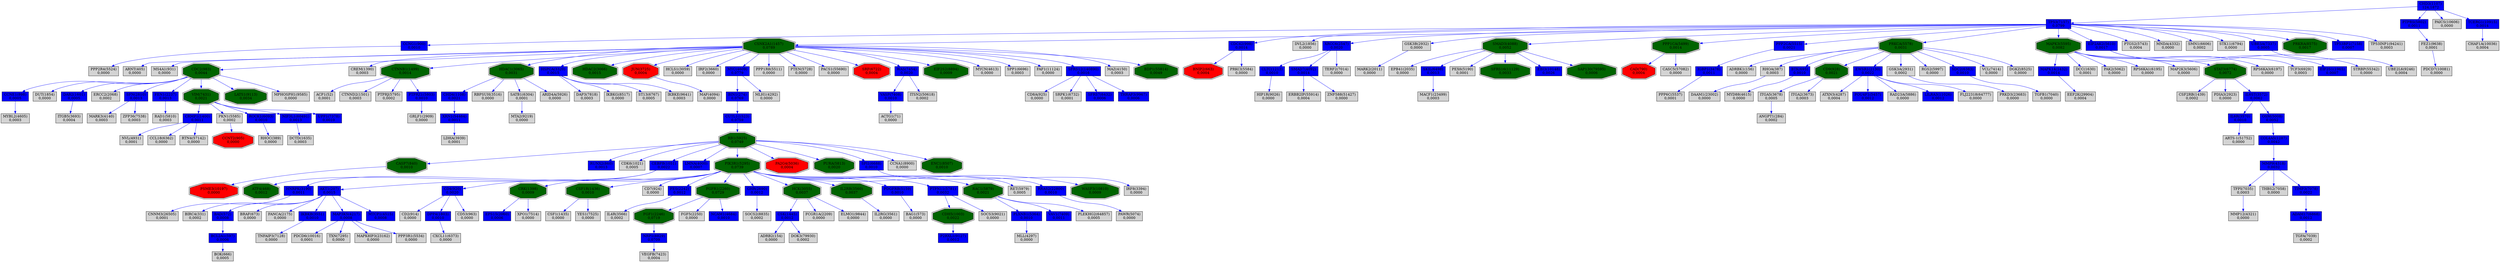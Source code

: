 digraph tmp_ans1 {
N_0 [shape = box, style = filled, fillcolor = lightgray, label = "ACTG1(71)\n0,0000"];
N_1 [shape = box, style = filled, fillcolor = lightgray, label = "ADRB2(154)\n0,0000"];
N_2 [shape = box, style = filled, fillcolor = lightgray, label = "ADRBK1(156)\n0,0000"];
N_3 [shape = box, style = filled, fillcolor = blue, label = "AKT1(207)\n0,0015"];
N_4 [shape = box, style = filled, fillcolor = blue, label = "BIN1(274)\n0,0769"];
N_5 [shape = box, style = filled, fillcolor = lightgray, label = "ANGPT1(284)\n0,0002"];
N_6 [shape = box, style = filled, fillcolor = lightgray, label = "BIRC4(331)\n0,0002"];
N_7 [shape = box, style = filled, fillcolor = lightgray, label = "RHOA(387)\n0,0003"];
N_8 [shape = box, style = filled, fillcolor = lightgray, label = "RHOC(389)\n0,0000"];
N_9 [shape = box, style = filled, fillcolor = lightgray, label = "ARNT(405)\n0,0000"];
N_10 [shape = box, style = filled, fillcolor = lightgray, label = "BAG1(573)\n0,0000"];
N_11 [shape = box, style = filled, fillcolor = blue, label = "BAD(572)\n0,0008"];
N_12 [shape = box, style = filled, fillcolor = blue, label = "BCL2A1(597)\n0,0006"];
N_13 [shape = doubleoctagon, style = filled, fillcolor = red, label = "BNIP2(663)\n0,0004"];
N_14 [shape = box, style = filled, fillcolor = lightgray, label = "BRAF(673)\n0,0000"];
N_15 [shape = box, style = filled, fillcolor = blue, label = "BTK(695)\n0,0010"];
N_16 [shape = doubleoctagon, style = filled, fillcolor = red, label = "CAD(790)\n0,0004"];
N_17 [shape = doubleoctagon, style = filled, fillcolor = darkgreen, label = "CASP7(840)\n0,0010"];
N_18 [shape = box, style = filled, fillcolor = blue, label = "RUNX2(860)\n0,0013"];
N_19 [shape = box, style = filled, fillcolor = lightgray, label = "CD2(914)\n0,0000"];
N_20 [shape = box, style = filled, fillcolor = blue, label = "CD4(920)\n0,0020"];
N_21 [shape = box, style = filled, fillcolor = lightgray, label = "CD8A(925)\n0,0000"];
N_22 [shape = doubleoctagon, style = filled, fillcolor = darkgreen, label = "CD9(928)\n0,0021"];
N_23 [shape = box, style = filled, fillcolor = lightgray, label = "MS4A1(931)\n0,0000"];
N_24 [shape = box, style = filled, fillcolor = blue, label = "CCNE1(898)\n0,0005"];
N_25 [shape = doubleoctagon, style = filled, fillcolor = darkgreen, label = "CDC2(983)\n0,0044"];
N_26 [shape = box, style = filled, fillcolor = blue, label = "CCNG1(900)\n0,0010"];
N_27 [shape = box, style = filled, fillcolor = lightgray, label = "CDK6(1021)\n0,0005"];
N_28 [shape = doubleoctagon, style = filled, fillcolor = red, label = "CCNT2(905)\n0,0000"];
N_29 [shape = box, style = filled, fillcolor = blue, label = "CEBPB(1051)\n0,0022"];
N_30 [shape = doubleoctagon, style = filled, fillcolor = darkgreen, label = "ATF4(468)\n0,0012"];
N_31 [shape = box, style = filled, fillcolor = blue, label = "CHD3(1107)\n124,1872"];
N_32 [shape = box, style = filled, fillcolor = blue, label = "CLTC(1213)\n0,0010"];
N_33 [shape = box, style = filled, fillcolor = lightgray, label = "CREM(1390)\n0,0003"];
N_34 [shape = doubleoctagon, style = filled, fillcolor = darkgreen, label = "CRK(1398)\n0,0009"];
N_35 [shape = box, style = filled, fillcolor = lightgray, label = "CSF1(1435)\n0,0000"];
N_36 [shape = doubleoctagon, style = filled, fillcolor = darkgreen, label = "CSF1R(1436)\n0,0010"];
N_37 [shape = box, style = filled, fillcolor = lightgray, label = "CSF2RB(1439)\n0,0002"];
N_38 [shape = box, style = filled, fillcolor = blue, label = "CSK(1445)\n0,0012"];
N_39 [shape = doubleoctagon, style = filled, fillcolor = darkgreen, label = "CDH5(1003)\n0,0022"];
N_40 [shape = doubleoctagon, style = filled, fillcolor = darkgreen, label = "CSNK2A1(1457)\n0,0789"];
N_41 [shape = box, style = filled, fillcolor = blue, label = "MAPK14(1432)\n0,0014"];
N_42 [shape = box, style = filled, fillcolor = blue, label = "CDC42(998)\n0,0014"];
N_43 [shape = box, style = filled, fillcolor = lightgray, label = "ACP1(52)\n0,0001"];
N_44 [shape = doubleoctagon, style = filled, fillcolor = darkgreen, label = "CTNNB1(1499)\n0,0014"];
N_45 [shape = box, style = filled, fillcolor = lightgray, label = "CTNND2(1501)\n0,0003"];
N_46 [shape = box, style = filled, fillcolor = lightgray, label = "CD7(924)\n0,0000"];
N_47 [shape = box, style = filled, fillcolor = blue, label = "COL4A5(1287)\n0,0042"];
N_48 [shape = box, style = filled, fillcolor = lightgray, label = "DCTD(1635)\n0,0003"];
N_49 [shape = box, style = filled, fillcolor = blue, label = "DPP4(1803)\n0,0010"];
N_50 [shape = box, style = filled, fillcolor = blue, label = "CRMP1(1400)\n0,0011"];
N_51 [shape = box, style = filled, fillcolor = lightgray, label = "DUT(1854)\n0,0000"];
N_52 [shape = box, style = filled, fillcolor = lightgray, label = "DVL2(1856)\n0,0000"];
N_53 [shape = box, style = filled, fillcolor = blue, label = "DAB2(1601)\n0,0005"];
N_54 [shape = box, style = filled, fillcolor = blue, label = "EIF2S1(1965)\n0,0007"];
N_55 [shape = box, style = filled, fillcolor = blue, label = "CHD4(1108)\n0,0021"];
N_56 [shape = box, style = filled, fillcolor = lightgray, label = "EPB41(2035)\n0,0000"];
N_57 [shape = box, style = filled, fillcolor = blue, label = "EPS15(2060)\n0,0006"];
N_58 [shape = box, style = filled, fillcolor = lightgray, label = "ERCC2(2068)\n0,0002"];
N_59 [shape = box, style = filled, fillcolor = blue, label = "EWSR1(2130)\n0,0022"];
N_60 [shape = box, style = filled, fillcolor = lightgray, label = "FANCA(2175)\n0,0000"];
N_61 [shape = box, style = filled, fillcolor = lightgray, label = "FCGR1A(2209)\n0,0000"];
N_62 [shape = box, style = filled, fillcolor = blue, label = "FES(2242)\n0,0012"];
N_63 [shape = doubleoctagon, style = filled, fillcolor = darkgreen, label = "FGF1(2246)\n0,0719"];
N_64 [shape = doubleoctagon, style = filled, fillcolor = darkgreen, label = "FGFR1(2260)\n0,0729"];
N_65 [shape = box, style = filled, fillcolor = lightgray, label = "FGF5(2250)\n0,0000"];
N_66 [shape = box, style = filled, fillcolor = blue, label = "XRCC6(2547)\n0,0020"];
N_67 [shape = box, style = filled, fillcolor = lightgray, label = "CD53(963)\n0,0000"];
N_68 [shape = box, style = filled, fillcolor = blue, label = "GHR(2690)\n0,0012"];
N_69 [shape = box, style = filled, fillcolor = blue, label = "SFN(2810)\n0,0013"];
N_70 [shape = box, style = filled, fillcolor = lightgray, label = "MARK2(2011)\n0,0000"];
N_71 [shape = box, style = filled, fillcolor = lightgray, label = "GSK3B(2932)\n0,0000"];
N_72 [shape = box, style = filled, fillcolor = lightgray, label = "PDIA3(2923)\n0,0000"];
N_73 [shape = doubleoctagon, style = filled, fillcolor = darkgreen, label = "HCK(3055)\n0,0037"];
N_74 [shape = doubleoctagon, style = filled, fillcolor = darkgreen, label = "HDAC1(3065)\n0,0031"];
N_75 [shape = box, style = filled, fillcolor = blue, label = "CUTL1(1523)\n0,0759"];
N_76 [shape = box, style = filled, fillcolor = blue, label = "FEN1(2237)\n0,0013"];
N_77 [shape = box, style = filled, fillcolor = blue, label = "HNRPK(3190)\n0,0011"];
N_78 [shape = box, style = filled, fillcolor = lightgray, label = "GSK3A(2931)\n0,0002"];
N_79 [shape = box, style = filled, fillcolor = blue, label = "HSPCA(3320)\n0,0015"];
N_80 [shape = doubleoctagon, style = filled, fillcolor = darkgreen, label = "HDAC2(3066)\n0,0015"];
N_81 [shape = box, style = filled, fillcolor = blue, label = "IKBKB(3551)\n0,0010"];
N_82 [shape = doubleoctagon, style = filled, fillcolor = darkgreen, label = "IL2RB(3560)\n0,0037"];
N_83 [shape = box, style = filled, fillcolor = lightgray, label = "IL2RG(3561)\n0,0000"];
N_84 [shape = box, style = filled, fillcolor = blue, label = "IL6R(3570)\n0,0010"];
N_85 [shape = box, style = filled, fillcolor = blue, label = "IL6ST(3572)\n0,0062"];
N_86 [shape = box, style = filled, fillcolor = lightgray, label = "IL4R(3566)\n0,0002"];
N_87 [shape = box, style = filled, fillcolor = lightgray, label = "IRF8(3394)\n0,0000"];
N_88 [shape = box, style = filled, fillcolor = lightgray, label = "ITGA5(3678)\n0,0005"];
N_89 [shape = box, style = filled, fillcolor = lightgray, label = "ITGA2(3673)\n0,0003"];
N_90 [shape = box, style = filled, fillcolor = lightgray, label = "ITGB5(3693)\n0,0004"];
N_91 [shape = doubleoctagon, style = filled, fillcolor = red, label = "JUN(3725)\n0,0004"];
N_92 [shape = box, style = filled, fillcolor = lightgray, label = "LDHA(3939)\n0,0001"];
N_93 [shape = box, style = filled, fillcolor = blue, label = "LMNA(4000)\n0,0007"];
N_94 [shape = box, style = filled, fillcolor = lightgray, label = "HCLS1(3059)\n0,0000"];
N_95 [shape = doubleoctagon, style = filled, fillcolor = darkgreen, label = "SMAD3(4088)\n0,0052"];
N_96 [shape = box, style = filled, fillcolor = blue, label = "SMAD7(4092)\n0,0014"];
N_97 [shape = box, style = filled, fillcolor = lightgray, label = "MAF(4094)\n0,0000"];
N_98 [shape = box, style = filled, fillcolor = lightgray, label = "DCC(1630)\n0,0001"];
N_99 [shape = box, style = filled, fillcolor = lightgray, label = "BOK(666)\n0,0005"];
N_100 [shape = box, style = filled, fillcolor = blue, label = "MAP3K5(4217)\n0,0008"];
N_101 [shape = box, style = filled, fillcolor = blue, label = "IGBP1(3476)\n0,0011"];
N_102 [shape = box, style = filled, fillcolor = lightgray, label = "MLL(4297)\n0,0000"];
N_103 [shape = box, style = filled, fillcolor = blue, label = "MMP9(4318)\n0,0032"];
N_104 [shape = box, style = filled, fillcolor = lightgray, label = "MLH1(4292)\n0,0000"];
N_105 [shape = box, style = filled, fillcolor = lightgray, label = "MYBL2(4605)\n0,0003"];
N_106 [shape = box, style = filled, fillcolor = lightgray, label = "MYD88(4615)\n0,0000"];
N_107 [shape = box, style = filled, fillcolor = blue, label = "NCAM1(4684)\n0,0010"];
N_108 [shape = box, style = filled, fillcolor = lightgray, label = "IRF2(3660)\n0,0000"];
N_109 [shape = box, style = filled, fillcolor = blue, label = "MYC(4609)\n0,0779"];
N_110 [shape = box, style = filled, fillcolor = lightgray, label = "RBPSUH(3516)\n0,0000"];
N_111 [shape = box, style = filled, fillcolor = lightgray, label = "PAK2(5062)\n0,0000"];
N_112 [shape = box, style = filled, fillcolor = lightgray, label = "PAWR(5074)\n0,0000"];
N_113 [shape = box, style = filled, fillcolor = blue, label = "PDGFRB(5159)\n0,0010"];
N_114 [shape = doubleoctagon, style = filled, fillcolor = darkgreen, label = "PIK3R1(5295)\n0,0739"];
N_115 [shape = box, style = filled, fillcolor = lightgray, label = "MARK3(4140)\n0,0003"];
N_116 [shape = box, style = filled, fillcolor = lightgray, label = "MMP12(4321)\n0,0000"];
N_117 [shape = doubleoctagon, style = filled, fillcolor = darkgreen, label = "PPP1CA(5499)\n0,0014"];
N_118 [shape = box, style = filled, fillcolor = blue, label = "PPP2CA(5515)\n0,0021"];
N_119 [shape = box, style = filled, fillcolor = lightgray, label = "PPP1R8(5511)\n0,0000"];
N_120 [shape = doubleoctagon, style = filled, fillcolor = darkgreen, label = "PRKCA(5578)\n0,0031"];
N_121 [shape = doubleoctagon, style = filled, fillcolor = red, label = "PA2G4(5036)\n0,0004"];
N_122 [shape = box, style = filled, fillcolor = lightgray, label = "PKN1(5585)\n0,0002"];
N_123 [shape = doubleoctagon, style = filled, fillcolor = darkgreen, label = "MAPK3(5595)\n0,0082"];
N_124 [shape = box, style = filled, fillcolor = lightgray, label = "PRKCI(5584)\n0,0000"];
N_125 [shape = box, style = filled, fillcolor = blue, label = "EIF2AK2(5610)\n0,0017"];
N_126 [shape = box, style = filled, fillcolor = lightgray, label = "ATXN3(4287)\n0,0004"];
N_127 [shape = box, style = filled, fillcolor = lightgray, label = "PTGS2(5743)\n0,0004"];
N_128 [shape = box, style = filled, fillcolor = lightgray, label = "GRLF1(2909)\n0,0000"];
N_129 [shape = doubleoctagon, style = filled, fillcolor = darkgreen, label = "PURA(5813)\n0,0020"];
N_130 [shape = box, style = filled, fillcolor = blue, label = "PTPN11(5781)\n0,0032"];
N_131 [shape = box, style = filled, fillcolor = lightgray, label = "PTEN(5728)\n0,0000"];
N_132 [shape = doubleoctagon, style = filled, fillcolor = darkgreen, label = "RAC1(5879)\n0,0021"];
N_133 [shape = box, style = filled, fillcolor = blue, label = "PLXNB1(5364)\n0,0010"];
N_134 [shape = box, style = filled, fillcolor = lightgray, label = "RAD1(5810)\n0,0003"];
N_135 [shape = doubleoctagon, style = filled, fillcolor = darkgreen, label = "RB1(5925)\n0,0749"];
N_136 [shape = box, style = filled, fillcolor = lightgray, label = "MNDA(4332)\n0,0000"];
N_137 [shape = box, style = filled, fillcolor = lightgray, label = "RET(5979)\n0,0005"];
N_138 [shape = box, style = filled, fillcolor = blue, label = "POU4F1(5457)\n0,0012"];
N_139 [shape = box, style = filled, fillcolor = blue, label = "ROCK1(6093)\n0,0010"];
N_140 [shape = box, style = filled, fillcolor = lightgray, label = "NVL(4931)\n0,0001"];
N_141 [shape = box, style = filled, fillcolor = lightgray, label = "RAD23A(5886)\n0,0000"];
N_142 [shape = box, style = filled, fillcolor = lightgray, label = "RPS6KA1(6195)\n0,0000"];
N_143 [shape = box, style = filled, fillcolor = lightgray, label = "MAP2K3(5606)\n0,0000"];
N_144 [shape = box, style = filled, fillcolor = lightgray, label = "SATB1(6304)\n0,0001"];
N_145 [shape = box, style = filled, fillcolor = lightgray, label = "RGS2(5997)\n0,0000"];
N_146 [shape = box, style = filled, fillcolor = lightgray, label = "PACS1(55690)\n0,0000"];
N_147 [shape = box, style = filled, fillcolor = lightgray, label = "PTPRJ(5795)\n0,0002"];
N_148 [shape = box, style = filled, fillcolor = blue, label = "SDC2(6383)\n0,0010"];
N_149 [shape = box, style = filled, fillcolor = blue, label = "SKIL(6498)\n0,0013"];
N_150 [shape = box, style = filled, fillcolor = lightgray, label = "SMN1(6606)\n0,0002"];
N_151 [shape = box, style = filled, fillcolor = blue, label = "SPI1(6688)\n0,0010"];
N_152 [shape = doubleoctagon, style = filled, fillcolor = red, label = "SRF(6722)\n0,0004"];
N_153 [shape = box, style = filled, fillcolor = lightgray, label = "SRPK1(6732)\n0,0001"];
N_154 [shape = doubleoctagon, style = filled, fillcolor = darkgreen, label = "STAT3(6774)\n0,0072"];
N_155 [shape = box, style = filled, fillcolor = lightgray, label = "RPS6KA3(6197)\n0,0000"];
N_156 [shape = box, style = filled, fillcolor = lightgray, label = "STK11(6794)\n0,0000"];
N_157 [shape = box, style = filled, fillcolor = lightgray, label = "TCF3(6929)\n0,0003"];
N_158 [shape = box, style = filled, fillcolor = lightgray, label = "TERF2(7014)\n0,0000"];
N_159 [shape = box, style = filled, fillcolor = blue, label = "ADAM17(6868)\n0,0012"];
N_160 [shape = box, style = filled, fillcolor = lightgray, label = "TGFA(7039)\n0,0002"];
N_161 [shape = box, style = filled, fillcolor = lightgray, label = "TGFB1(7040)\n0,0000"];
N_162 [shape = box, style = filled, fillcolor = lightgray, label = "TFPI(7035)\n0,0003"];
N_163 [shape = box, style = filled, fillcolor = lightgray, label = "THBS2(7058)\n0,0000"];
N_164 [shape = box, style = filled, fillcolor = lightgray, label = "CCL18(6362)\n0,0000"];
N_165 [shape = box, style = filled, fillcolor = lightgray, label = "TNFAIP3(7128)\n0,0000"];
N_166 [shape = box, style = filled, fillcolor = blue, label = "TP53(7157)\n0,0799"];
N_167 [shape = box, style = filled, fillcolor = blue, label = "UBE3A(7337)\n0,0005"];
N_168 [shape = box, style = filled, fillcolor = blue, label = "VASP(7408)\n0,0010"];
N_169 [shape = box, style = filled, fillcolor = lightgray, label = "VEGFB(7423)\n0,0004"];
N_170 [shape = doubleoctagon, style = filled, fillcolor = darkgreen, label = "VIM(7431)\n0,0021"];
N_171 [shape = box, style = filled, fillcolor = blue, label = "WAS(7454)\n0,0020"];
N_172 [shape = box, style = filled, fillcolor = lightgray, label = "XPO1(7514)\n0,0000"];
N_173 [shape = box, style = filled, fillcolor = blue, label = "VAV1(7409)\n0,0011"];
N_174 [shape = box, style = filled, fillcolor = lightgray, label = "YES1(7525)\n0,0000"];
N_175 [shape = box, style = filled, fillcolor = lightgray, label = "DAP3(7818)\n0,0003"];
N_176 [shape = box, style = filled, fillcolor = lightgray, label = "ZFP36(7538)\n0,0003"];
N_177 [shape = box, style = filled, fillcolor = blue, label = "SFRS7(6432)\n0,0006"];
N_178 [shape = box, style = filled, fillcolor = lightgray, label = "VCL(7414)\n0,0000"];
N_179 [shape = box, style = filled, fillcolor = blue, label = "PTPRS(5802)\n0,0011"];
N_180 [shape = box, style = filled, fillcolor = lightgray, label = "IKBKG(8517)\n0,0000"];
N_181 [shape = doubleoctagon, style = filled, fillcolor = darkgreen, label = "PRKRA(8575)\n0,0017"];
N_182 [shape = box, style = filled, fillcolor = blue, label = "NRP1(8829)\n0,0709"];
N_183 [shape = box, style = filled, fillcolor = lightgray, label = "ARID4A(5926)\n0,0000"];
N_184 [shape = box, style = filled, fillcolor = lightgray, label = "CCNA1(8900)\n0,0000"];
N_185 [shape = box, style = filled, fillcolor = lightgray, label = "SOCS2(8835)\n0,0002"];
N_186 [shape = doubleoctagon, style = filled, fillcolor = darkgreen, label = "EIF2S2(8894)\n0,0009"];
N_187 [shape = box, style = filled, fillcolor = lightgray, label = "MYCN(4613)\n0,0000"];
N_188 [shape = doubleoctagon, style = filled, fillcolor = darkgreen, label = "LATS1(9113)\n0,0034"];
N_189 [shape = box, style = filled, fillcolor = blue, label = "OSM(5008)\n0,0052"];
N_190 [shape = box, style = filled, fillcolor = lightgray, label = "SPP1(6696)\n0,0003"];
N_191 [shape = box, style = filled, fillcolor = lightgray, label = "ST13(6767)\n0,0005"];
N_192 [shape = box, style = filled, fillcolor = lightgray, label = "FEZ1(9638)\n0,0001"];
N_193 [shape = box, style = filled, fillcolor = blue, label = "TP53BP1(7158)\n0,0007"];
N_194 [shape = box, style = filled, fillcolor = lightgray, label = "UBE2L6(9246)\n0,0004"];
N_195 [shape = box, style = filled, fillcolor = lightgray, label = "IKBKE(9641)\n0,0003"];
N_196 [shape = box, style = filled, fillcolor = lightgray, label = "PDCD6(10016)\n0,0001"];
N_197 [shape = box, style = filled, fillcolor = lightgray, label = "DGKZ(8525)\n0,0000"];
N_198 [shape = box, style = filled, fillcolor = lightgray, label = "CHAF1A(10036)\n0,0004"];
N_199 [shape = doubleoctagon, style = filled, fillcolor = red, label = "PSME3(10197)\n0,0000"];
N_200 [shape = box, style = filled, fillcolor = lightgray, label = "PAICS(10606)\n0,0000"];
N_201 [shape = box, style = filled, fillcolor = lightgray, label = "TXN(7295)\n0,0000"];
N_202 [shape = box, style = filled, fillcolor = blue, label = "TCERG1(10915)\n0,0014"];
N_203 [shape = box, style = filled, fillcolor = lightgray, label = "FAF1(11124)\n0,0000"];
N_204 [shape = box, style = filled, fillcolor = lightgray, label = "MTA2(9219)\n0,0000"];
N_205 [shape = box, style = filled, fillcolor = lightgray, label = "MAPK8IP3(23162)\n0,0000"];
N_206 [shape = box, style = filled, fillcolor = lightgray, label = "MACF1(23499)\n0,0003"];
N_207 [shape = box, style = filled, fillcolor = blue, label = "PTPRZ1(5803)\n0,0010"];
N_208 [shape = box, style = filled, fillcolor = lightgray, label = "ITSN2(50618)\n0,0002"];
N_209 [shape = box, style = filled, fillcolor = blue, label = "RRAS2(22800)\n0,0010"];
N_210 [shape = box, style = filled, fillcolor = blue, label = "XRN1(54464)\n0,0011"];
N_211 [shape = box, style = filled, fillcolor = lightgray, label = "PDCD7(10081)\n0,0000"];
N_212 [shape = box, style = filled, fillcolor = lightgray, label = "PEX6(5190)\n0,0001"];
N_213 [shape = box, style = filled, fillcolor = lightgray, label = "ERBB2IP(55914)\n0,0004"];
N_214 [shape = doubleoctagon, style = filled, fillcolor = darkgreen, label = "SFRS16(11129)\n0,0033"];
N_215 [shape = box, style = filled, fillcolor = blue, label = "NIF3L1(60491)\n0,0013"];
N_216 [shape = box, style = filled, fillcolor = lightgray, label = "RTN4(57142)\n0,0000"];
N_217 [shape = box, style = filled, fillcolor = lightgray, label = "CASC5(57082)\n0,0000"];
N_218 [shape = box, style = filled, fillcolor = blue, label = "THRAP3(9967)\n0,0006"];
N_219 [shape = box, style = filled, fillcolor = blue, label = "SFRS12(140890)\n0,0016"];
N_220 [shape = box, style = filled, fillcolor = lightgray, label = "DOK3(79930)\n0,0002"];
N_221 [shape = box, style = filled, fillcolor = lightgray, label = "HIP1R(9026)\n0,0000"];
N_222 [shape = doubleoctagon, style = filled, fillcolor = darkgreen, label = "WASF3(10810)\n0,0009"];
N_223 [shape = box, style = filled, fillcolor = blue, label = "MTCP1(4515)\n0,0008"];
N_224 [shape = box, style = filled, fillcolor = lightgray, label = "DAAM1(23002)\n0,0000"];
N_225 [shape = box, style = filled, fillcolor = lightgray, label = "PLEKHG2(64857)\n0,0005"];
N_226 [shape = box, style = filled, fillcolor = lightgray, label = "ELMO1(9844)\n0,0000"];
N_227 [shape = box, style = filled, fillcolor = blue, label = "EBI3(10148)\n0,0026"];
N_228 [shape = box, style = filled, fillcolor = lightgray, label = "MPHOSPH1(9585)\n0,0000"];
N_229 [shape = box, style = filled, fillcolor = lightgray, label = "PPP2R4(5524)\n0,0000"];
N_230 [shape = box, style = filled, fillcolor = lightgray, label = "CXCL11(6373)\n0,0000"];
N_231 [shape = box, style = filled, fillcolor = lightgray, label = "SOCS3(9021)\n0,0000"];
N_232 [shape = box, style = filled, fillcolor = blue, label = "P2RXL1(9127)\n0,0012"];
N_233 [shape = box, style = filled, fillcolor = lightgray, label = "MAZ(4150)\n0,0003"];
N_234 [shape = doubleoctagon, style = filled, fillcolor = darkgreen, label = "BDP1(55814)\n0,0049"];
N_235 [shape = box, style = filled, fillcolor = lightgray, label = "EEF2K(29904)\n0,0004"];
N_236 [shape = box, style = filled, fillcolor = blue, label = "LILRA3(11026)\n0,0012"];
N_237 [shape = box, style = filled, fillcolor = lightgray, label = "FLJ22318(64777)\n0,0000"];
N_238 [shape = box, style = filled, fillcolor = lightgray, label = "PPP3R1(5534)\n0,0000"];
N_239 [shape = box, style = filled, fillcolor = lightgray, label = "CNNM3(26505)\n0,0001"];
N_240 [shape = box, style = filled, fillcolor = lightgray, label = "PRKD3(23683)\n0,0000"];
N_241 [shape = box, style = filled, fillcolor = lightgray, label = "ARTS-1(51752)\n0,0000"];
N_242 [shape = box, style = filled, fillcolor = blue, label = "TIMP3(7078)\n0,0022"];
N_243 [shape = doubleoctagon, style = filled, fillcolor = darkgreen, label = "SAP130(79595)\n0,0006"];
N_244 [shape = box, style = filled, fillcolor = lightgray, label = "ZNF588(51427)\n0,0000"];
N_245 [shape = box, style = filled, fillcolor = lightgray, label = "PPP6C(5537)\n0,0001"];
N_246 [shape = box, style = filled, fillcolor = lightgray, label = "STRBP(55342)\n0,0000"];
N_247 [shape = doubleoctagon, style = filled, fillcolor = darkgreen, label = "ENC1(8507)\n0,0010"];
N_248 [shape = box, style = filled, fillcolor = lightgray, label = "TP53INP1(94241)\n0,0003"];
N_249 [shape = box, style = filled, fillcolor = blue, label = "UPP1(7378)\n0,0010"];
N_3 -> N_6 [ color = blue ];
N_3 -> N_11 [ color = blue ];
N_11 -> N_12 [ color = blue ];
N_3 -> N_14 [ color = blue ];
N_20 -> N_19 [ color = blue ];
N_25 -> N_24 [ color = blue ];
N_29 -> N_30 [ color = blue ];
N_36 -> N_35 [ color = blue ];
N_38 -> N_1 [ color = blue ];
N_40 -> N_9 [ color = blue ];
N_40 -> N_23 [ color = blue ];
N_40 -> N_25 [ color = blue ];
N_40 -> N_33 [ color = blue ];
N_42 -> N_13 [ color = blue ];
N_40 -> N_44 [ color = blue ];
N_44 -> N_43 [ color = blue ];
N_44 -> N_45 [ color = blue ];
N_20 -> N_49 [ color = blue ];
N_25 -> N_51 [ color = blue ];
N_25 -> N_53 [ color = blue ];
N_34 -> N_57 [ color = blue ];
N_25 -> N_58 [ color = blue ];
N_3 -> N_60 [ color = blue ];
N_64 -> N_63 [ color = blue ];
N_64 -> N_65 [ color = blue ];
N_66 -> N_32 [ color = blue ];
N_20 -> N_67 [ color = blue ];
N_25 -> N_69 [ color = blue ];
N_71 -> N_70 [ color = blue ];
N_73 -> N_38 [ color = blue ];
N_73 -> N_61 [ color = blue ];
N_40 -> N_74 [ color = blue ];
N_74 -> N_55 [ color = blue ];
N_4 -> N_75 [ color = blue ];
N_25 -> N_76 [ color = blue ];
N_29 -> N_77 [ color = blue ];
N_40 -> N_79 [ color = blue ];
N_40 -> N_80 [ color = blue ];
N_3 -> N_81 [ color = blue ];
N_82 -> N_83 [ color = blue ];
N_85 -> N_84 [ color = blue ];
N_62 -> N_86 [ color = blue ];
N_88 -> N_5 [ color = blue ];
N_22 -> N_88 [ color = blue ];
N_22 -> N_89 [ color = blue ];
N_53 -> N_90 [ color = blue ];
N_40 -> N_91 [ color = blue ];
N_40 -> N_94 [ color = blue ];
N_95 -> N_56 [ color = blue ];
N_66 -> N_96 [ color = blue ];
N_91 -> N_97 [ color = blue ];
N_12 -> N_99 [ color = blue ];
N_3 -> N_100 [ color = blue ];
N_47 -> N_103 [ color = blue ];
N_24 -> N_105 [ color = blue ];
N_15 -> N_106 [ color = blue ];
N_64 -> N_107 [ color = blue ];
N_40 -> N_108 [ color = blue ];
N_109 -> N_4 [ color = blue ];
N_40 -> N_109 [ color = blue ];
N_109 -> N_104 [ color = blue ];
N_74 -> N_110 [ color = blue ];
N_113 -> N_10 [ color = blue ];
N_114 -> N_3 [ color = blue ];
N_114 -> N_20 [ color = blue ];
N_114 -> N_34 [ color = blue ];
N_114 -> N_36 [ color = blue ];
N_114 -> N_46 [ color = blue ];
N_114 -> N_62 [ color = blue ];
N_114 -> N_64 [ color = blue ];
N_114 -> N_68 [ color = blue ];
N_114 -> N_73 [ color = blue ];
N_114 -> N_82 [ color = blue ];
N_114 -> N_113 [ color = blue ];
N_69 -> N_115 [ color = blue ];
N_117 -> N_16 [ color = blue ];
N_118 -> N_101 [ color = blue ];
N_40 -> N_119 [ color = blue ];
N_120 -> N_2 [ color = blue ];
N_120 -> N_7 [ color = blue ];
N_120 -> N_15 [ color = blue ];
N_120 -> N_22 [ color = blue ];
N_120 -> N_59 [ color = blue ];
N_120 -> N_78 [ color = blue ];
N_122 -> N_28 [ color = blue ];
N_123 -> N_41 [ color = blue ];
N_123 -> N_98 [ color = blue ];
N_123 -> N_111 [ color = blue ];
N_42 -> N_124 [ color = blue ];
N_125 -> N_54 [ color = blue ];
N_59 -> N_126 [ color = blue ];
N_130 -> N_39 [ color = blue ];
N_114 -> N_130 [ color = blue ];
N_40 -> N_131 [ color = blue ];
N_114 -> N_132 [ color = blue ];
N_133 -> N_102 [ color = blue ];
N_132 -> N_133 [ color = blue ];
N_76 -> N_134 [ color = blue ];
N_135 -> N_17 [ color = blue ];
N_135 -> N_18 [ color = blue ];
N_135 -> N_27 [ color = blue ];
N_135 -> N_29 [ color = blue ];
N_75 -> N_135 [ color = blue ];
N_135 -> N_93 [ color = blue ];
N_135 -> N_114 [ color = blue ];
N_135 -> N_121 [ color = blue ];
N_135 -> N_129 [ color = blue ];
N_114 -> N_137 [ color = blue ];
N_59 -> N_138 [ color = blue ];
N_139 -> N_8 [ color = blue ];
N_50 -> N_140 [ color = blue ];
N_59 -> N_141 [ color = blue ];
N_123 -> N_142 [ color = blue ];
N_123 -> N_143 [ color = blue ];
N_74 -> N_144 [ color = blue ];
N_120 -> N_145 [ color = blue ];
N_40 -> N_146 [ color = blue ];
N_44 -> N_147 [ color = blue ];
N_120 -> N_148 [ color = blue ];
N_95 -> N_149 [ color = blue ];
N_151 -> N_87 [ color = blue ];
N_135 -> N_151 [ color = blue ];
N_40 -> N_152 [ color = blue ];
N_154 -> N_37 [ color = blue ];
N_154 -> N_72 [ color = blue ];
N_154 -> N_85 [ color = blue ];
N_123 -> N_154 [ color = blue ];
N_123 -> N_155 [ color = blue ];
N_123 -> N_157 [ color = blue ];
N_66 -> N_158 [ color = blue ];
N_159 -> N_160 [ color = blue ];
N_148 -> N_161 [ color = blue ];
N_103 -> N_162 [ color = blue ];
N_162 -> N_116 [ color = blue ];
N_103 -> N_163 [ color = blue ];
N_50 -> N_164 [ color = blue ];
N_81 -> N_165 [ color = blue ];
N_166 -> N_26 [ color = blue ];
N_31 -> N_166 [ color = blue ];
N_166 -> N_40 [ color = blue ];
N_166 -> N_42 [ color = blue ];
N_166 -> N_52 [ color = blue ];
N_166 -> N_66 [ color = blue ];
N_166 -> N_71 [ color = blue ];
N_166 -> N_95 [ color = blue ];
N_166 -> N_117 [ color = blue ];
N_166 -> N_118 [ color = blue ];
N_166 -> N_120 [ color = blue ];
N_166 -> N_123 [ color = blue ];
N_166 -> N_125 [ color = blue ];
N_166 -> N_127 [ color = blue ];
N_166 -> N_136 [ color = blue ];
N_166 -> N_150 [ color = blue ];
N_166 -> N_156 [ color = blue ];
N_166 -> N_167 [ color = blue ];
N_168 -> N_0 [ color = blue ];
N_25 -> N_170 [ color = blue ];
N_170 -> N_50 [ color = blue ];
N_170 -> N_122 [ color = blue ];
N_170 -> N_139 [ color = blue ];
N_40 -> N_171 [ color = blue ];
N_171 -> N_168 [ color = blue ];
N_34 -> N_172 [ color = blue ];
N_132 -> N_173 [ color = blue ];
N_36 -> N_174 [ color = blue ];
N_79 -> N_175 [ color = blue ];
N_69 -> N_176 [ color = blue ];
N_120 -> N_178 [ color = blue ];
N_31 -> N_179 [ color = blue ];
N_79 -> N_180 [ color = blue ];
N_166 -> N_181 [ color = blue ];
N_63 -> N_182 [ color = blue ];
N_182 -> N_169 [ color = blue ];
N_74 -> N_183 [ color = blue ];
N_135 -> N_184 [ color = blue ];
N_68 -> N_185 [ color = blue ];
N_40 -> N_186 [ color = blue ];
N_40 -> N_187 [ color = blue ];
N_25 -> N_188 [ color = blue ];
N_189 -> N_47 [ color = blue ];
N_85 -> N_189 [ color = blue ];
N_40 -> N_190 [ color = blue ];
N_79 -> N_191 [ color = blue ];
N_179 -> N_192 [ color = blue ];
N_166 -> N_193 [ color = blue ];
N_167 -> N_194 [ color = blue ];
N_79 -> N_195 [ color = blue ];
N_100 -> N_196 [ color = blue ];
N_120 -> N_197 [ color = blue ];
N_17 -> N_199 [ color = blue ];
N_31 -> N_200 [ color = blue ];
N_100 -> N_201 [ color = blue ];
N_31 -> N_202 [ color = blue ];
N_202 -> N_198 [ color = blue ];
N_40 -> N_203 [ color = blue ];
N_144 -> N_204 [ color = blue ];
N_100 -> N_205 [ color = blue ];
N_149 -> N_206 [ color = blue ];
N_44 -> N_207 [ color = blue ];
N_207 -> N_128 [ color = blue ];
N_171 -> N_208 [ color = blue ];
N_209 -> N_112 [ color = blue ];
N_114 -> N_209 [ color = blue ];
N_55 -> N_210 [ color = blue ];
N_210 -> N_92 [ color = blue ];
N_192 -> N_211 [ color = blue ];
N_95 -> N_212 [ color = blue ];
N_96 -> N_213 [ color = blue ];
N_95 -> N_214 [ color = blue ];
N_215 -> N_48 [ color = blue ];
N_170 -> N_215 [ color = blue ];
N_50 -> N_216 [ color = blue ];
N_117 -> N_217 [ color = blue ];
N_219 -> N_21 [ color = blue ];
N_40 -> N_219 [ color = blue ];
N_219 -> N_153 [ color = blue ];
N_219 -> N_177 [ color = blue ];
N_219 -> N_218 [ color = blue ];
N_38 -> N_220 [ color = blue ];
N_32 -> N_221 [ color = blue ];
N_114 -> N_222 [ color = blue ];
N_3 -> N_223 [ color = blue ];
N_7 -> N_224 [ color = blue ];
N_132 -> N_225 [ color = blue ];
N_73 -> N_226 [ color = blue ];
N_95 -> N_227 [ color = blue ];
N_25 -> N_228 [ color = blue ];
N_26 -> N_229 [ color = blue ];
N_49 -> N_230 [ color = blue ];
N_130 -> N_231 [ color = blue ];
N_39 -> N_232 [ color = blue ];
N_40 -> N_233 [ color = blue ];
N_40 -> N_234 [ color = blue ];
N_41 -> N_235 [ color = blue ];
N_59 -> N_236 [ color = blue ];
N_59 -> N_237 [ color = blue ];
N_100 -> N_238 [ color = blue ];
N_77 -> N_239 [ color = blue ];
N_78 -> N_240 [ color = blue ];
N_84 -> N_241 [ color = blue ];
N_103 -> N_242 [ color = blue ];
N_242 -> N_159 [ color = blue ];
N_95 -> N_243 [ color = blue ];
N_96 -> N_244 [ color = blue ];
N_101 -> N_245 [ color = blue ];
N_125 -> N_246 [ color = blue ];
N_135 -> N_247 [ color = blue ];
N_166 -> N_248 [ color = blue ];
N_170 -> N_249 [ color = blue ];
}
